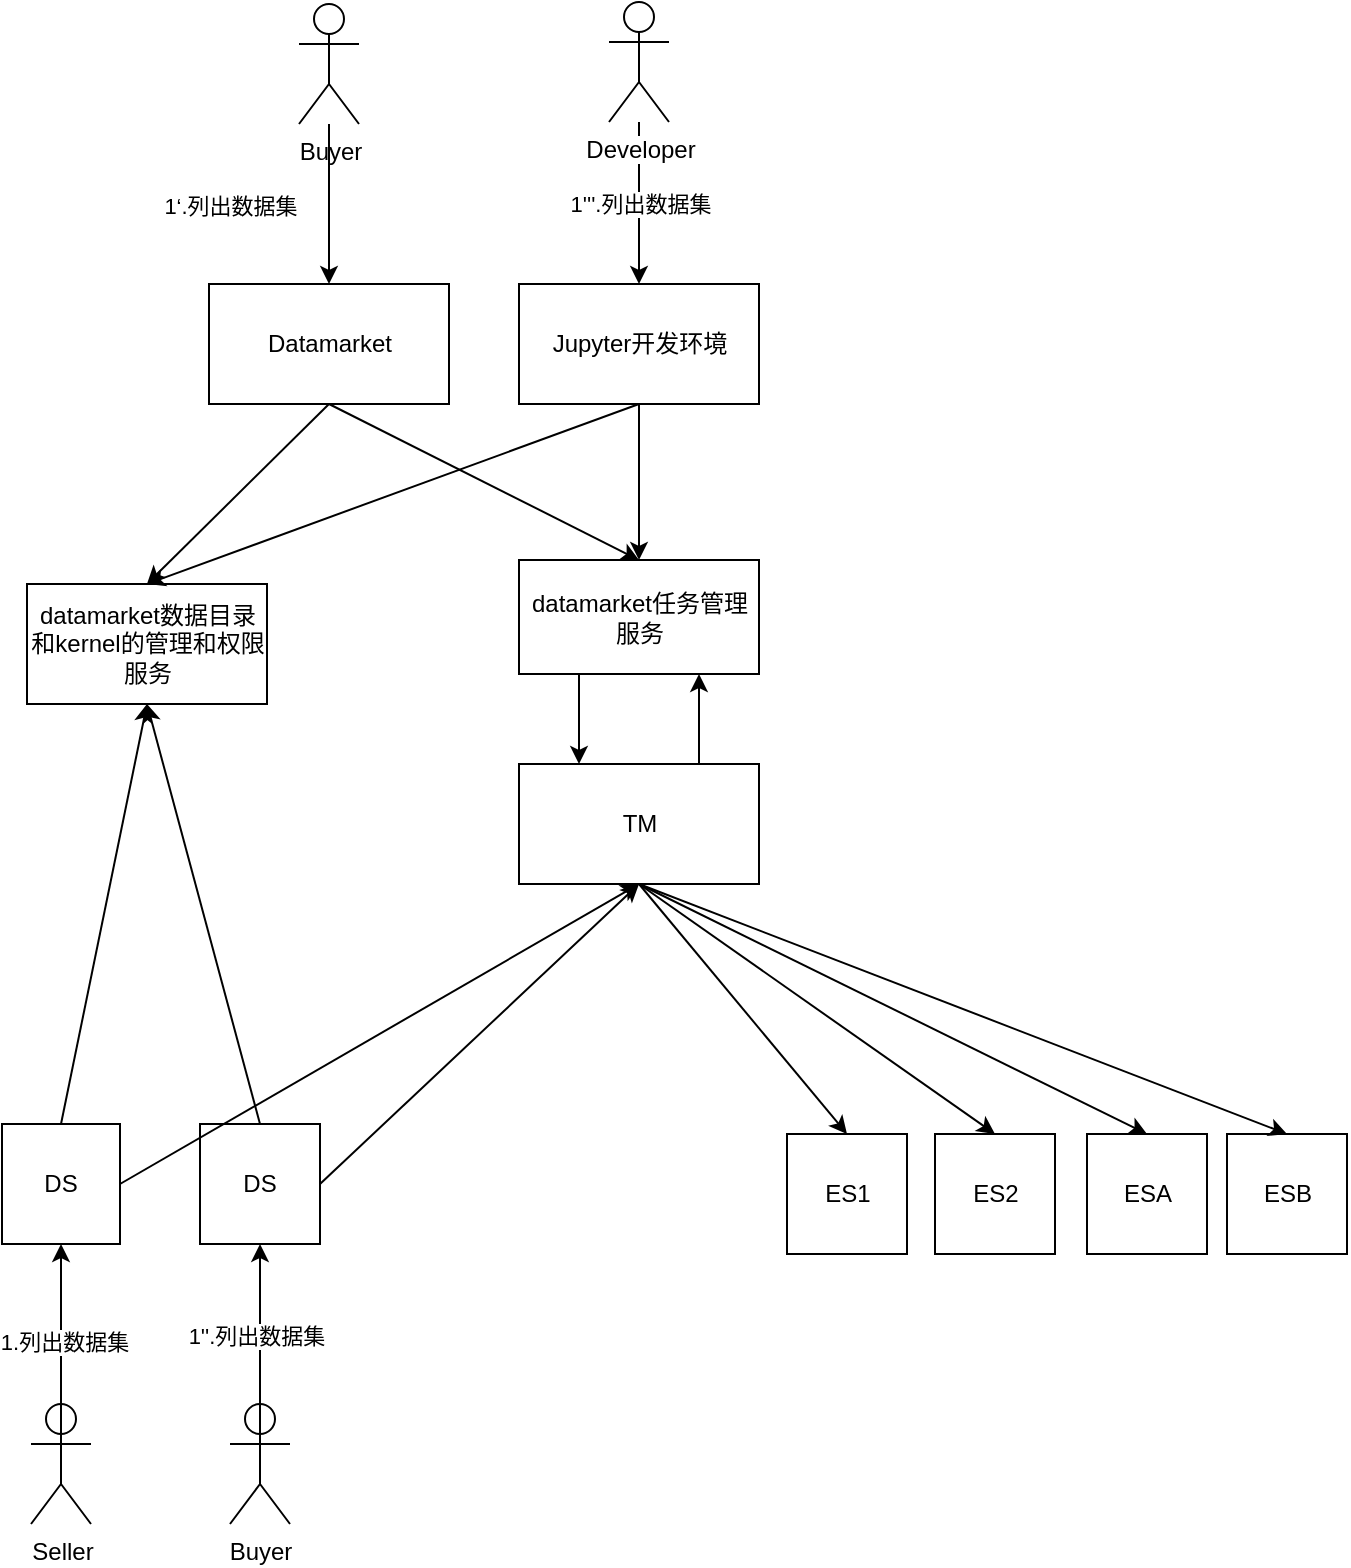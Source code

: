 <mxfile version="12.9.12" type="github">
  <diagram id="OBpz-HxGuRN2mtiWmTwj" name="Page-1">
    <mxGraphModel dx="885" dy="686" grid="1" gridSize="10" guides="1" tooltips="1" connect="1" arrows="1" fold="1" page="1" pageScale="1" pageWidth="827" pageHeight="1169" math="0" shadow="0">
      <root>
        <mxCell id="0" />
        <mxCell id="1" parent="0" />
        <mxCell id="klm0DGo2O1rLjGmn25gM-1" value="DS" style="rounded=0;whiteSpace=wrap;html=1;" parent="1" vertex="1">
          <mxGeometry x="110" y="1131" width="59" height="60" as="geometry" />
        </mxCell>
        <mxCell id="klm0DGo2O1rLjGmn25gM-2" value="TM" style="rounded=0;whiteSpace=wrap;html=1;" parent="1" vertex="1">
          <mxGeometry x="368.5" y="951" width="120" height="60" as="geometry" />
        </mxCell>
        <mxCell id="klm0DGo2O1rLjGmn25gM-3" value="ES1" style="rounded=0;whiteSpace=wrap;html=1;" parent="1" vertex="1">
          <mxGeometry x="502.5" y="1136" width="60" height="60" as="geometry" />
        </mxCell>
        <mxCell id="klm0DGo2O1rLjGmn25gM-4" value="ESB" style="rounded=0;whiteSpace=wrap;html=1;" parent="1" vertex="1">
          <mxGeometry x="722.5" y="1136" width="60" height="60" as="geometry" />
        </mxCell>
        <mxCell id="klm0DGo2O1rLjGmn25gM-5" value="ES2" style="rounded=0;whiteSpace=wrap;html=1;" parent="1" vertex="1">
          <mxGeometry x="576.5" y="1136" width="60" height="60" as="geometry" />
        </mxCell>
        <mxCell id="klm0DGo2O1rLjGmn25gM-6" value="ESA" style="rounded=0;whiteSpace=wrap;html=1;" parent="1" vertex="1">
          <mxGeometry x="652.5" y="1136" width="60" height="60" as="geometry" />
        </mxCell>
        <mxCell id="klm0DGo2O1rLjGmn25gM-7" value="DS" style="rounded=0;whiteSpace=wrap;html=1;" parent="1" vertex="1">
          <mxGeometry x="209" y="1131" width="60" height="60" as="geometry" />
        </mxCell>
        <mxCell id="klm0DGo2O1rLjGmn25gM-8" value="Datamarket" style="rounded=0;whiteSpace=wrap;html=1;" parent="1" vertex="1">
          <mxGeometry x="213.5" y="711" width="120" height="60" as="geometry" />
        </mxCell>
        <mxCell id="klm0DGo2O1rLjGmn25gM-9" value="" style="endArrow=classic;html=1;exitX=0.5;exitY=0;exitDx=0;exitDy=0;entryX=0.5;entryY=1;entryDx=0;entryDy=0;" parent="1" source="klm0DGo2O1rLjGmn25gM-1" target="klm0DGo2O1rLjGmn25gM-32" edge="1">
          <mxGeometry width="50" height="50" relative="1" as="geometry">
            <mxPoint x="332.5" y="891" as="sourcePoint" />
            <mxPoint x="382.5" y="841" as="targetPoint" />
          </mxGeometry>
        </mxCell>
        <mxCell id="klm0DGo2O1rLjGmn25gM-10" value="Seller" style="shape=umlActor;verticalLabelPosition=bottom;labelBackgroundColor=#ffffff;verticalAlign=top;html=1;outlineConnect=0;" parent="1" vertex="1">
          <mxGeometry x="124.5" y="1271" width="30" height="60" as="geometry" />
        </mxCell>
        <mxCell id="klm0DGo2O1rLjGmn25gM-11" value="" style="endArrow=classic;html=1;exitX=0.5;exitY=0.5;exitDx=0;exitDy=0;exitPerimeter=0;entryX=0.5;entryY=1;entryDx=0;entryDy=0;" parent="1" source="klm0DGo2O1rLjGmn25gM-10" target="klm0DGo2O1rLjGmn25gM-1" edge="1">
          <mxGeometry width="50" height="50" relative="1" as="geometry">
            <mxPoint x="172.5" y="961" as="sourcePoint" />
            <mxPoint x="222.5" y="911" as="targetPoint" />
          </mxGeometry>
        </mxCell>
        <mxCell id="klm0DGo2O1rLjGmn25gM-12" value="&lt;span style=&quot;font-family: monospace ; font-size: 0px&quot;&gt;%3CmxGraphModel%3E%3Croot%3E%3CmxCell%20id%3D%220%22%2F%3E%3CmxCell%20id%3D%221%22%20parent%3D%220%22%2F%3E%3CmxCell%20id%3D%222%22%20value%3D%225%E2%80%99.%E6%9F%A5%E7%9C%8B%E7%BB%93%E6%9E%9C%22%20style%3D%22edgeLabel%3Bhtml%3D1%3Balign%3Dcenter%3BverticalAlign%3Dmiddle%3Bresizable%3D0%3Bpoints%3D%5B%5D%3B%22%20vertex%3D%221%22%20connectable%3D%220%22%20parent%3D%221%22%3E%3CmxGeometry%20x%3D%22227%22%20y%3D%221227%22%20as%3D%22geometry%22%3E%3CmxPoint%20as%3D%22offset%22%2F%3E%3C%2FmxGeometry%3E%3C%2FmxCell%3E%3C%2Froot%3E%3C%2FmxGraphModel%3E查&lt;/span&gt;" style="edgeLabel;html=1;align=center;verticalAlign=middle;resizable=0;points=[];" parent="klm0DGo2O1rLjGmn25gM-11" vertex="1" connectable="0">
          <mxGeometry x="0.218" y="2" relative="1" as="geometry">
            <mxPoint x="1" as="offset" />
          </mxGeometry>
        </mxCell>
        <mxCell id="klm0DGo2O1rLjGmn25gM-13" value="1.列出数据集" style="edgeLabel;html=1;align=center;verticalAlign=middle;resizable=0;points=[];" parent="klm0DGo2O1rLjGmn25gM-11" vertex="1" connectable="0">
          <mxGeometry x="0.109" relative="1" as="geometry">
            <mxPoint x="1" as="offset" />
          </mxGeometry>
        </mxCell>
        <mxCell id="klm0DGo2O1rLjGmn25gM-14" value="" style="endArrow=classic;html=1;entryX=0.5;entryY=0;entryDx=0;entryDy=0;exitX=0.5;exitY=1;exitDx=0;exitDy=0;" parent="1" source="klm0DGo2O1rLjGmn25gM-2" target="klm0DGo2O1rLjGmn25gM-3" edge="1">
          <mxGeometry width="50" height="50" relative="1" as="geometry">
            <mxPoint x="466.5" y="981" as="sourcePoint" />
            <mxPoint x="516.5" y="931" as="targetPoint" />
          </mxGeometry>
        </mxCell>
        <mxCell id="klm0DGo2O1rLjGmn25gM-15" value="" style="endArrow=classic;html=1;entryX=0.5;entryY=0;entryDx=0;entryDy=0;exitX=0.5;exitY=1;exitDx=0;exitDy=0;" parent="1" source="klm0DGo2O1rLjGmn25gM-2" target="klm0DGo2O1rLjGmn25gM-4" edge="1">
          <mxGeometry width="50" height="50" relative="1" as="geometry">
            <mxPoint x="466.5" y="981" as="sourcePoint" />
            <mxPoint x="516.5" y="931" as="targetPoint" />
          </mxGeometry>
        </mxCell>
        <mxCell id="klm0DGo2O1rLjGmn25gM-17" value="" style="endArrow=classic;html=1;entryX=0.5;entryY=0;entryDx=0;entryDy=0;exitX=0.5;exitY=1;exitDx=0;exitDy=0;" parent="1" source="klm0DGo2O1rLjGmn25gM-2" target="klm0DGo2O1rLjGmn25gM-5" edge="1">
          <mxGeometry width="50" height="50" relative="1" as="geometry">
            <mxPoint x="466.5" y="981" as="sourcePoint" />
            <mxPoint x="516.5" y="931" as="targetPoint" />
          </mxGeometry>
        </mxCell>
        <mxCell id="klm0DGo2O1rLjGmn25gM-18" value="" style="endArrow=classic;html=1;entryX=0.5;entryY=0;entryDx=0;entryDy=0;exitX=0.5;exitY=1;exitDx=0;exitDy=0;" parent="1" source="klm0DGo2O1rLjGmn25gM-2" target="klm0DGo2O1rLjGmn25gM-6" edge="1">
          <mxGeometry width="50" height="50" relative="1" as="geometry">
            <mxPoint x="466.5" y="981" as="sourcePoint" />
            <mxPoint x="516.5" y="931" as="targetPoint" />
          </mxGeometry>
        </mxCell>
        <mxCell id="klm0DGo2O1rLjGmn25gM-19" value="" style="endArrow=classic;html=1;entryX=0.5;entryY=1;entryDx=0;entryDy=0;exitX=0.5;exitY=0;exitDx=0;exitDy=0;" parent="1" source="klm0DGo2O1rLjGmn25gM-7" target="klm0DGo2O1rLjGmn25gM-32" edge="1">
          <mxGeometry width="50" height="50" relative="1" as="geometry">
            <mxPoint x="562.5" y="851" as="sourcePoint" />
            <mxPoint x="382.5" y="831" as="targetPoint" />
          </mxGeometry>
        </mxCell>
        <mxCell id="klm0DGo2O1rLjGmn25gM-20" value="" style="endArrow=classic;html=1;entryX=0.25;entryY=0;entryDx=0;entryDy=0;exitX=0.25;exitY=1;exitDx=0;exitDy=0;" parent="1" source="klm0DGo2O1rLjGmn25gM-38" target="klm0DGo2O1rLjGmn25gM-2" edge="1">
          <mxGeometry width="50" height="50" relative="1" as="geometry">
            <mxPoint x="332.5" y="881" as="sourcePoint" />
            <mxPoint x="382.5" y="831" as="targetPoint" />
          </mxGeometry>
        </mxCell>
        <mxCell id="klm0DGo2O1rLjGmn25gM-22" value="" style="endArrow=classic;html=1;exitX=1;exitY=0.5;exitDx=0;exitDy=0;" parent="1" source="klm0DGo2O1rLjGmn25gM-1" edge="1">
          <mxGeometry width="50" height="50" relative="1" as="geometry">
            <mxPoint x="332.5" y="881" as="sourcePoint" />
            <mxPoint x="428.5" y="1011" as="targetPoint" />
          </mxGeometry>
        </mxCell>
        <mxCell id="klm0DGo2O1rLjGmn25gM-24" value="" style="endArrow=classic;html=1;exitX=1;exitY=0.5;exitDx=0;exitDy=0;entryX=0.5;entryY=1;entryDx=0;entryDy=0;" parent="1" source="klm0DGo2O1rLjGmn25gM-7" target="klm0DGo2O1rLjGmn25gM-2" edge="1">
          <mxGeometry width="50" height="50" relative="1" as="geometry">
            <mxPoint x="332.5" y="881" as="sourcePoint" />
            <mxPoint x="382.5" y="831" as="targetPoint" />
          </mxGeometry>
        </mxCell>
        <mxCell id="klm0DGo2O1rLjGmn25gM-25" value="Buyer" style="shape=umlActor;verticalLabelPosition=bottom;labelBackgroundColor=#ffffff;verticalAlign=top;html=1;outlineConnect=0;" parent="1" vertex="1">
          <mxGeometry x="258.5" y="571" width="30" height="60" as="geometry" />
        </mxCell>
        <mxCell id="klm0DGo2O1rLjGmn25gM-26" value="" style="endArrow=classic;html=1;entryX=0.5;entryY=0;entryDx=0;entryDy=0;" parent="1" source="klm0DGo2O1rLjGmn25gM-25" target="klm0DGo2O1rLjGmn25gM-8" edge="1">
          <mxGeometry width="50" height="50" relative="1" as="geometry">
            <mxPoint x="213.5" y="871" as="sourcePoint" />
            <mxPoint x="263.5" y="821" as="targetPoint" />
          </mxGeometry>
        </mxCell>
        <mxCell id="klm0DGo2O1rLjGmn25gM-27" value="1‘.列出数据集" style="edgeLabel;html=1;align=center;verticalAlign=middle;resizable=0;points=[];" parent="klm0DGo2O1rLjGmn25gM-26" vertex="1" connectable="0">
          <mxGeometry x="-0.104" relative="1" as="geometry">
            <mxPoint x="-50" y="5" as="offset" />
          </mxGeometry>
        </mxCell>
        <mxCell id="klm0DGo2O1rLjGmn25gM-28" value="" style="endArrow=classic;html=1;entryX=0.75;entryY=1;entryDx=0;entryDy=0;exitX=0.75;exitY=0;exitDx=0;exitDy=0;" parent="1" source="klm0DGo2O1rLjGmn25gM-2" target="klm0DGo2O1rLjGmn25gM-38" edge="1">
          <mxGeometry width="50" height="50" relative="1" as="geometry">
            <mxPoint x="352.5" y="831" as="sourcePoint" />
            <mxPoint x="402.5" y="781" as="targetPoint" />
          </mxGeometry>
        </mxCell>
        <mxCell id="klm0DGo2O1rLjGmn25gM-29" value="Buyer" style="shape=umlActor;verticalLabelPosition=bottom;labelBackgroundColor=#ffffff;verticalAlign=top;html=1;outlineConnect=0;" parent="1" vertex="1">
          <mxGeometry x="224" y="1271" width="30" height="60" as="geometry" />
        </mxCell>
        <mxCell id="klm0DGo2O1rLjGmn25gM-30" value="" style="endArrow=classic;html=1;exitX=0.5;exitY=0.5;exitDx=0;exitDy=0;exitPerimeter=0;entryX=0.5;entryY=1;entryDx=0;entryDy=0;" parent="1" source="klm0DGo2O1rLjGmn25gM-29" target="klm0DGo2O1rLjGmn25gM-7" edge="1">
          <mxGeometry width="50" height="50" relative="1" as="geometry">
            <mxPoint x="-67.5" y="831" as="sourcePoint" />
            <mxPoint x="-17.5" y="781" as="targetPoint" />
          </mxGeometry>
        </mxCell>
        <mxCell id="klm0DGo2O1rLjGmn25gM-31" value="1&#39;&#39;.列出数据集" style="edgeLabel;html=1;align=center;verticalAlign=middle;resizable=0;points=[];" parent="klm0DGo2O1rLjGmn25gM-30" vertex="1" connectable="0">
          <mxGeometry x="0.164" y="2" relative="1" as="geometry">
            <mxPoint as="offset" />
          </mxGeometry>
        </mxCell>
        <mxCell id="klm0DGo2O1rLjGmn25gM-32" value="datamarket数据目录和kernel的管理和权限服务" style="rounded=0;whiteSpace=wrap;html=1;" parent="1" vertex="1">
          <mxGeometry x="122.5" y="861" width="120" height="60" as="geometry" />
        </mxCell>
        <mxCell id="klm0DGo2O1rLjGmn25gM-33" value="" style="endArrow=classic;html=1;exitX=0.5;exitY=1;exitDx=0;exitDy=0;entryX=0.5;entryY=0;entryDx=0;entryDy=0;" parent="1" source="klm0DGo2O1rLjGmn25gM-8" target="klm0DGo2O1rLjGmn25gM-32" edge="1">
          <mxGeometry width="50" height="50" relative="1" as="geometry">
            <mxPoint x="298.5" y="926" as="sourcePoint" />
            <mxPoint x="348.5" y="876" as="targetPoint" />
          </mxGeometry>
        </mxCell>
        <mxCell id="klm0DGo2O1rLjGmn25gM-35" value="Jupyter开发环境" style="rounded=0;whiteSpace=wrap;html=1;" parent="1" vertex="1">
          <mxGeometry x="368.5" y="711" width="120" height="60" as="geometry" />
        </mxCell>
        <mxCell id="klm0DGo2O1rLjGmn25gM-36" value="" style="edgeStyle=orthogonalEdgeStyle;rounded=0;orthogonalLoop=1;jettySize=auto;html=1;" parent="1" source="klm0DGo2O1rLjGmn25gM-37" target="klm0DGo2O1rLjGmn25gM-35" edge="1">
          <mxGeometry relative="1" as="geometry" />
        </mxCell>
        <mxCell id="klm0DGo2O1rLjGmn25gM-44" value="1&#39;&#39;&#39;.列出数据集" style="edgeLabel;html=1;align=center;verticalAlign=middle;resizable=0;points=[];" parent="klm0DGo2O1rLjGmn25gM-36" vertex="1" connectable="0">
          <mxGeometry x="0.012" relative="1" as="geometry">
            <mxPoint as="offset" />
          </mxGeometry>
        </mxCell>
        <mxCell id="klm0DGo2O1rLjGmn25gM-37" value="Developer" style="shape=umlActor;verticalLabelPosition=bottom;labelBackgroundColor=#ffffff;verticalAlign=top;html=1;outlineConnect=0;" parent="1" vertex="1">
          <mxGeometry x="413.5" y="570" width="30" height="60" as="geometry" />
        </mxCell>
        <mxCell id="klm0DGo2O1rLjGmn25gM-38" value="datamarket任务管理服务" style="rounded=0;whiteSpace=wrap;html=1;" parent="1" vertex="1">
          <mxGeometry x="368.5" y="849" width="120" height="57" as="geometry" />
        </mxCell>
        <mxCell id="klm0DGo2O1rLjGmn25gM-39" value="" style="endArrow=classic;html=1;exitX=0.5;exitY=1;exitDx=0;exitDy=0;entryX=0.5;entryY=0;entryDx=0;entryDy=0;" parent="1" source="klm0DGo2O1rLjGmn25gM-8" target="klm0DGo2O1rLjGmn25gM-38" edge="1">
          <mxGeometry width="50" height="50" relative="1" as="geometry">
            <mxPoint x="438.5" y="926" as="sourcePoint" />
            <mxPoint x="488.5" y="876" as="targetPoint" />
          </mxGeometry>
        </mxCell>
        <mxCell id="klm0DGo2O1rLjGmn25gM-41" value="" style="endArrow=classic;html=1;exitX=0.5;exitY=1;exitDx=0;exitDy=0;entryX=0.5;entryY=0;entryDx=0;entryDy=0;" parent="1" source="klm0DGo2O1rLjGmn25gM-35" target="klm0DGo2O1rLjGmn25gM-38" edge="1">
          <mxGeometry width="50" height="50" relative="1" as="geometry">
            <mxPoint x="438.5" y="926" as="sourcePoint" />
            <mxPoint x="488.5" y="876" as="targetPoint" />
          </mxGeometry>
        </mxCell>
        <mxCell id="klm0DGo2O1rLjGmn25gM-42" value="" style="endArrow=classic;html=1;exitX=0.5;exitY=1;exitDx=0;exitDy=0;entryX=0.5;entryY=0;entryDx=0;entryDy=0;" parent="1" source="klm0DGo2O1rLjGmn25gM-35" target="klm0DGo2O1rLjGmn25gM-32" edge="1">
          <mxGeometry width="50" height="50" relative="1" as="geometry">
            <mxPoint x="509.5" y="796" as="sourcePoint" />
            <mxPoint x="468.5" y="876" as="targetPoint" />
          </mxGeometry>
        </mxCell>
      </root>
    </mxGraphModel>
  </diagram>
</mxfile>
